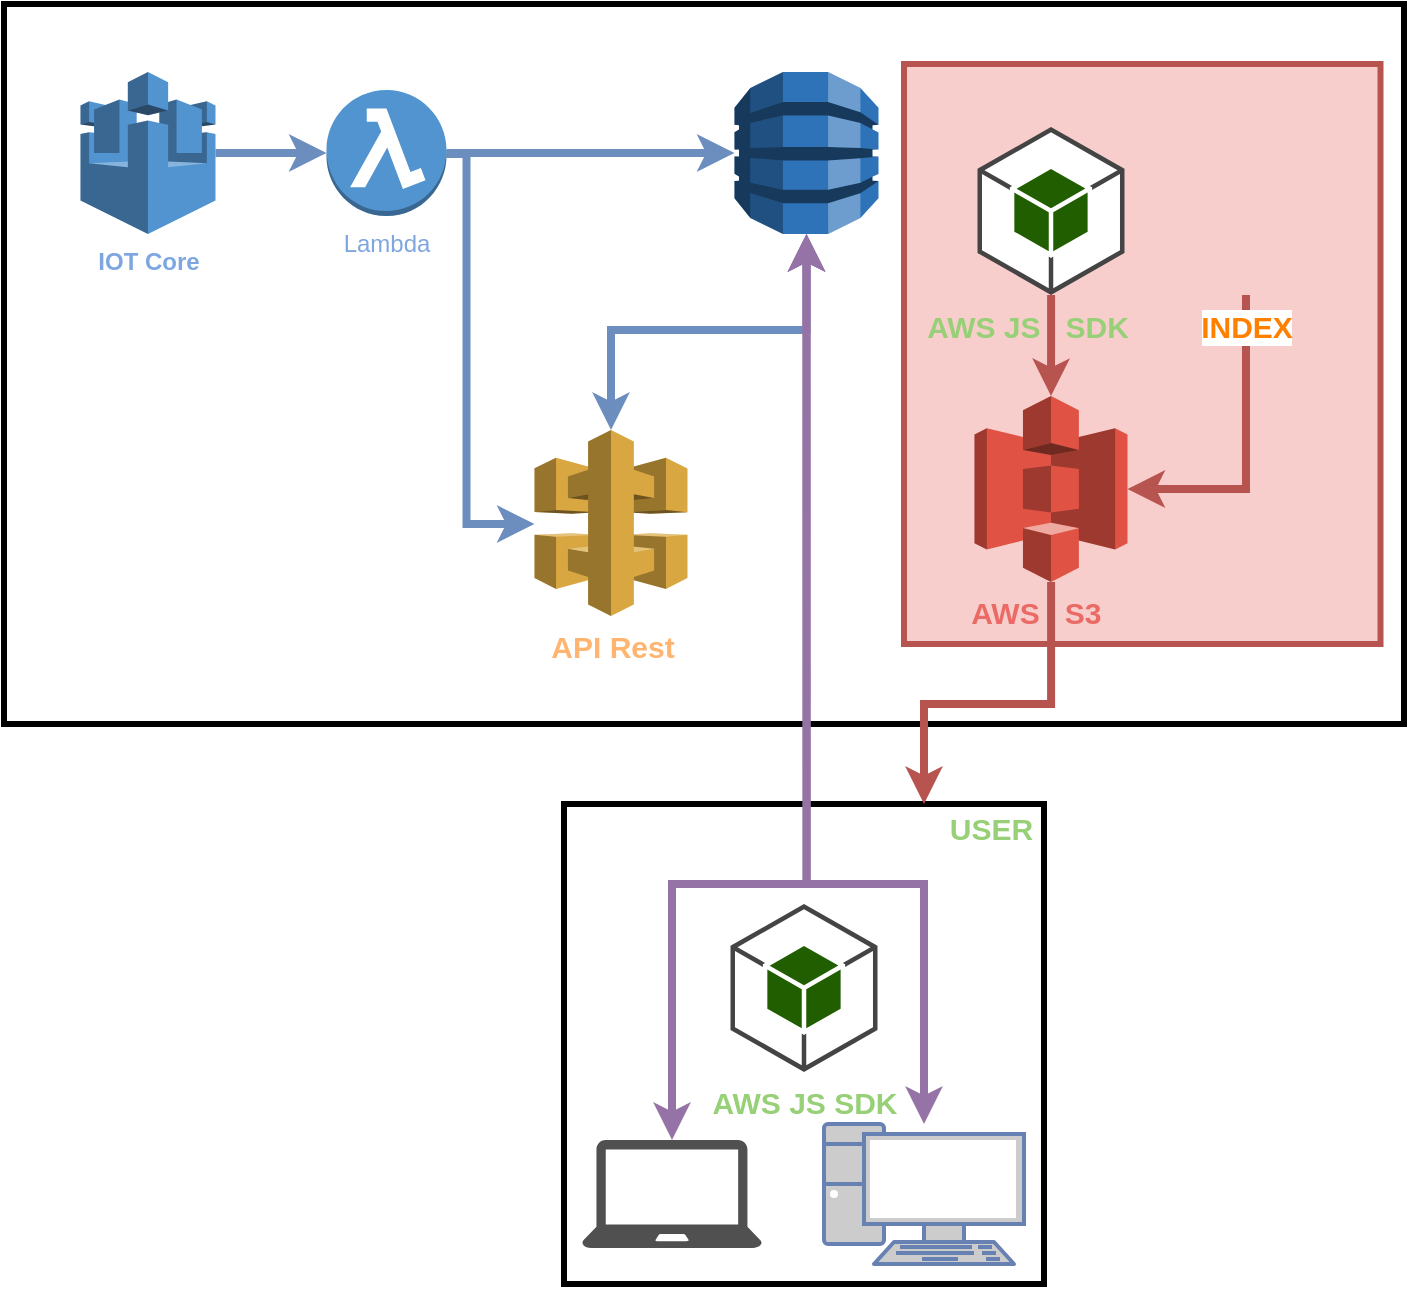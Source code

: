 <mxfile version="13.1.2" type="google"><diagram id="ziQtMFJBX06jzUtbM0dJ" name="Page-1"><mxGraphModel dx="1673" dy="839" grid="1" gridSize="10" guides="1" tooltips="1" connect="1" arrows="1" fold="1" page="1" pageScale="1" pageWidth="827" pageHeight="1169" math="0" shadow="0"><root><mxCell id="0"/><mxCell id="1" parent="0"/><mxCell id="seWokSvgUJuveMFhgEfS-74" value="" style="group;strokeWidth=3;" parent="1" vertex="1" connectable="0"><mxGeometry x="360" y="440" width="240" height="240" as="geometry"/></mxCell><mxCell id="seWokSvgUJuveMFhgEfS-52" value="&lt;font style=&quot;font-size: 15px&quot;&gt;&lt;b&gt;&amp;nbsp; &amp;nbsp; &amp;nbsp; &amp;nbsp; &amp;nbsp; &amp;nbsp; &amp;nbsp; &amp;nbsp; &amp;nbsp; &amp;nbsp; &amp;nbsp; &amp;nbsp; &amp;nbsp; &amp;nbsp; &amp;nbsp; &amp;nbsp; &amp;nbsp;&amp;nbsp; &amp;nbsp; &amp;nbsp; &amp;nbsp; &amp;nbsp; &amp;nbsp;&amp;nbsp;&lt;font color=&quot;#97d077&quot; style=&quot;font-size: 15px&quot;&gt;USER&lt;/font&gt;&lt;br&gt;&lt;/b&gt;&lt;/font&gt;&lt;br&gt;&lt;br&gt;&lt;br&gt;&lt;br&gt;&lt;br&gt;&lt;br&gt;&lt;br&gt;&lt;br&gt;&lt;br&gt;&lt;br&gt;&lt;br&gt;&lt;br&gt;&lt;br&gt;&lt;br&gt;&lt;br&gt;" style="whiteSpace=wrap;html=1;aspect=fixed;strokeWidth=3;" parent="seWokSvgUJuveMFhgEfS-74" vertex="1"><mxGeometry width="240" height="240" as="geometry"/></mxCell><mxCell id="seWokSvgUJuveMFhgEfS-53" value="" style="fontColor=#0066CC;verticalAlign=top;verticalLabelPosition=bottom;labelPosition=center;align=center;html=1;outlineConnect=0;fillColor=#CCCCCC;strokeColor=#6881B3;gradientColor=none;gradientDirection=north;strokeWidth=2;shape=mxgraph.networks.pc;" parent="seWokSvgUJuveMFhgEfS-74" vertex="1"><mxGeometry x="130" y="160" width="100" height="70" as="geometry"/></mxCell><mxCell id="seWokSvgUJuveMFhgEfS-54" value="" style="pointerEvents=1;shadow=0;dashed=0;html=1;strokeColor=none;fillColor=#505050;labelPosition=center;verticalLabelPosition=bottom;verticalAlign=top;outlineConnect=0;align=center;shape=mxgraph.office.devices.laptop;" parent="seWokSvgUJuveMFhgEfS-74" vertex="1"><mxGeometry x="9" y="168" width="90" height="54" as="geometry"/></mxCell><mxCell id="seWokSvgUJuveMFhgEfS-72" value="&lt;b style=&quot;color: rgb(151 , 208 , 119) ; font-size: 15px&quot;&gt;AWS JS SDK&lt;/b&gt;&lt;font color=&quot;#97d077&quot; size=&quot;1&quot;&gt;&lt;b style=&quot;font-size: 15px&quot;&gt;&lt;br&gt;&lt;/b&gt;&lt;/font&gt;" style="outlineConnect=0;dashed=0;verticalLabelPosition=bottom;verticalAlign=top;align=center;html=1;shape=mxgraph.aws3.android;fillColor=#205E00;gradientColor=none;" parent="seWokSvgUJuveMFhgEfS-74" vertex="1"><mxGeometry x="83.25" y="50" width="73.5" height="84" as="geometry"/></mxCell><mxCell id="-TSFRv0ZawSh6oYLtxCx-22" value="" style="shape=image;html=1;verticalAlign=top;verticalLabelPosition=bottom;labelBackgroundColor=#ffffff;imageAspect=0;aspect=fixed;image=https://cdn4.iconfinder.com/data/icons/file-extension-names-vol-5-1/512/38-128.png" vertex="1" parent="seWokSvgUJuveMFhgEfS-74"><mxGeometry x="20" y="178" width="30" height="30" as="geometry"/></mxCell><mxCell id="-TSFRv0ZawSh6oYLtxCx-30" value="" style="shape=image;html=1;verticalAlign=top;verticalLabelPosition=bottom;labelBackgroundColor=#ffffff;imageAspect=0;aspect=fixed;image=https://cdn4.iconfinder.com/data/icons/file-extension-names-vol-5-1/512/38-128.png" vertex="1" parent="seWokSvgUJuveMFhgEfS-74"><mxGeometry x="152" y="174" width="30" height="30" as="geometry"/></mxCell><mxCell id="seWokSvgUJuveMFhgEfS-33" value="" style="rounded=0;whiteSpace=wrap;html=1;strokeWidth=3;" parent="1" vertex="1"><mxGeometry x="80" y="40" width="700" height="360" as="geometry"/></mxCell><mxCell id="seWokSvgUJuveMFhgEfS-32" value="" style="group;strokeWidth=3;" parent="1" vertex="1" connectable="0"><mxGeometry x="118.25" y="65" width="650" height="310" as="geometry"/></mxCell><mxCell id="seWokSvgUJuveMFhgEfS-21" value="" style="outlineConnect=0;dashed=0;verticalLabelPosition=bottom;verticalAlign=top;align=center;html=1;shape=mxgraph.aws3.dynamo_db;fillColor=#2E73B8;gradientColor=none;" parent="seWokSvgUJuveMFhgEfS-32" vertex="1"><mxGeometry x="327" y="9" width="72" height="81" as="geometry"/></mxCell><mxCell id="seWokSvgUJuveMFhgEfS-22" value="&lt;font color=&quot;#7ea6e0&quot; style=&quot;font-size: 12px&quot;&gt;&lt;b&gt;IOT Core&lt;/b&gt;&lt;/font&gt;" style="outlineConnect=0;dashed=0;verticalLabelPosition=bottom;verticalAlign=top;align=center;html=1;shape=mxgraph.aws3.aws_iot;fillColor=#5294CF;gradientColor=none;" parent="seWokSvgUJuveMFhgEfS-32" vertex="1"><mxGeometry y="9" width="67.5" height="81" as="geometry"/></mxCell><mxCell id="seWokSvgUJuveMFhgEfS-23" style="edgeStyle=orthogonalEdgeStyle;rounded=0;orthogonalLoop=1;jettySize=auto;html=1;fillColor=#dae8fc;strokeColor=#6c8ebf;strokeWidth=4;exitX=1;exitY=0.5;exitDx=0;exitDy=0;exitPerimeter=0;" parent="seWokSvgUJuveMFhgEfS-32" source="seWokSvgUJuveMFhgEfS-25" target="seWokSvgUJuveMFhgEfS-21" edge="1"><mxGeometry relative="1" as="geometry"><Array as="points"><mxPoint x="293" y="50"/><mxPoint x="293" y="50"/></Array><mxPoint x="103" y="49.5" as="sourcePoint"/></mxGeometry></mxCell><mxCell id="seWokSvgUJuveMFhgEfS-24" style="edgeStyle=orthogonalEdgeStyle;rounded=0;orthogonalLoop=1;jettySize=auto;html=1;startArrow=none;startFill=0;strokeWidth=4;fillColor=#dae8fc;strokeColor=#6c8ebf;" parent="seWokSvgUJuveMFhgEfS-32" target="seWokSvgUJuveMFhgEfS-27" edge="1"><mxGeometry relative="1" as="geometry"><mxPoint x="183" y="50" as="sourcePoint"/><Array as="points"><mxPoint x="193" y="50"/><mxPoint x="193" y="235"/></Array></mxGeometry></mxCell><mxCell id="seWokSvgUJuveMFhgEfS-25" value="&lt;font color=&quot;#7ea6e0&quot;&gt;Lambda&lt;/font&gt;" style="outlineConnect=0;dashed=0;verticalLabelPosition=bottom;verticalAlign=top;align=center;html=1;shape=mxgraph.aws3.lambda_function;fillColor=#5294CF;gradientColor=none;" parent="seWokSvgUJuveMFhgEfS-32" vertex="1"><mxGeometry x="123" y="18" width="60" height="63" as="geometry"/></mxCell><mxCell id="seWokSvgUJuveMFhgEfS-30" style="edgeStyle=orthogonalEdgeStyle;rounded=0;orthogonalLoop=1;jettySize=auto;html=1;entryX=0;entryY=0.5;entryDx=0;entryDy=0;entryPerimeter=0;strokeWidth=4;fillColor=#dae8fc;strokeColor=#6c8ebf;" parent="seWokSvgUJuveMFhgEfS-32" source="seWokSvgUJuveMFhgEfS-22" target="seWokSvgUJuveMFhgEfS-25" edge="1"><mxGeometry relative="1" as="geometry"/></mxCell><mxCell id="seWokSvgUJuveMFhgEfS-26" style="edgeStyle=orthogonalEdgeStyle;rounded=0;orthogonalLoop=1;jettySize=auto;html=1;entryX=0.5;entryY=1;entryDx=0;entryDy=0;entryPerimeter=0;strokeWidth=4;startArrow=classic;startFill=1;fillColor=#dae8fc;strokeColor=#6c8ebf;exitX=0.5;exitY=0;exitDx=0;exitDy=0;exitPerimeter=0;" parent="seWokSvgUJuveMFhgEfS-32" source="seWokSvgUJuveMFhgEfS-27" target="seWokSvgUJuveMFhgEfS-21" edge="1"><mxGeometry relative="1" as="geometry"><Array as="points"><mxPoint x="265" y="138"/><mxPoint x="363" y="138"/></Array></mxGeometry></mxCell><mxCell id="seWokSvgUJuveMFhgEfS-27" value="&lt;font style=&quot;font-size: 15px&quot; color=&quot;#ffb570&quot;&gt;&lt;b&gt;API Rest&lt;/b&gt;&lt;/font&gt;" style="outlineConnect=0;dashed=0;verticalLabelPosition=bottom;verticalAlign=top;align=center;html=1;shape=mxgraph.aws3.api_gateway;fillColor=#D9A741;gradientColor=none;" parent="seWokSvgUJuveMFhgEfS-32" vertex="1"><mxGeometry x="227" y="188" width="76.5" height="93" as="geometry"/></mxCell><mxCell id="-TSFRv0ZawSh6oYLtxCx-5" value="" style="group" vertex="1" connectable="0" parent="seWokSvgUJuveMFhgEfS-32"><mxGeometry x="411.75" y="5" width="238.25" height="290" as="geometry"/></mxCell><mxCell id="-TSFRv0ZawSh6oYLtxCx-3" value="" style="rounded=0;whiteSpace=wrap;html=1;fillColor=#f8cecc;strokeColor=#b85450;strokeWidth=3;" vertex="1" parent="-TSFRv0ZawSh6oYLtxCx-5"><mxGeometry width="238.25" height="290" as="geometry"/></mxCell><mxCell id="seWokSvgUJuveMFhgEfS-28" value="&lt;font color=&quot;#ea6b66&quot; style=&quot;font-size: 15px&quot;&gt;&lt;b&gt;AWS&amp;nbsp; &amp;nbsp;S3&amp;nbsp; &amp;nbsp;&amp;nbsp;&lt;/b&gt;&lt;/font&gt;" style="outlineConnect=0;dashed=0;verticalLabelPosition=bottom;verticalAlign=top;align=center;html=1;shape=mxgraph.aws3.s3;fillColor=#E05243;gradientColor=none;" parent="-TSFRv0ZawSh6oYLtxCx-5" vertex="1"><mxGeometry x="35.25" y="166" width="76.5" height="93" as="geometry"/></mxCell><mxCell id="seWokSvgUJuveMFhgEfS-29" value="&lt;b style=&quot;color: rgb(151 , 208 , 119) ; font-size: 15px&quot;&gt;AWS JS&amp;nbsp; &amp;nbsp;SDK&amp;nbsp; &amp;nbsp; &amp;nbsp;&amp;nbsp;&lt;/b&gt;&lt;font color=&quot;#97d077&quot; size=&quot;1&quot;&gt;&lt;b style=&quot;font-size: 15px&quot;&gt;&lt;br&gt;&lt;/b&gt;&lt;/font&gt;" style="outlineConnect=0;dashed=0;verticalLabelPosition=bottom;verticalAlign=top;align=center;html=1;shape=mxgraph.aws3.android;fillColor=#205E00;gradientColor=none;" parent="-TSFRv0ZawSh6oYLtxCx-5" vertex="1"><mxGeometry x="36.75" y="31.5" width="73.5" height="84" as="geometry"/></mxCell><mxCell id="seWokSvgUJuveMFhgEfS-31" style="edgeStyle=orthogonalEdgeStyle;rounded=0;orthogonalLoop=1;jettySize=auto;html=1;strokeWidth=4;fillColor=#f8cecc;strokeColor=#b85450;entryX=0.5;entryY=0;entryDx=0;entryDy=0;entryPerimeter=0;" parent="-TSFRv0ZawSh6oYLtxCx-5" source="seWokSvgUJuveMFhgEfS-29" target="seWokSvgUJuveMFhgEfS-28" edge="1"><mxGeometry relative="1" as="geometry"><mxPoint x="68.25" y="201" as="targetPoint"/><Array as="points"/></mxGeometry></mxCell><mxCell id="-TSFRv0ZawSh6oYLtxCx-4" style="edgeStyle=orthogonalEdgeStyle;rounded=0;orthogonalLoop=1;jettySize=auto;html=1;exitX=0.5;exitY=1;exitDx=0;exitDy=0;entryX=1;entryY=0.5;entryDx=0;entryDy=0;entryPerimeter=0;fillColor=#f8cecc;strokeColor=#b85450;strokeWidth=4;" edge="1" parent="-TSFRv0ZawSh6oYLtxCx-5" source="-TSFRv0ZawSh6oYLtxCx-1" target="seWokSvgUJuveMFhgEfS-28"><mxGeometry relative="1" as="geometry"/></mxCell><mxCell id="-TSFRv0ZawSh6oYLtxCx-1" value="&lt;font color=&quot;#ff8000&quot; style=&quot;font-size: 15px&quot;&gt;&lt;b style=&quot;background-color: rgb(255 , 255 , 255)&quot;&gt;INDEX&lt;/b&gt;&lt;/font&gt;" style="shape=image;html=1;verticalAlign=top;verticalLabelPosition=bottom;labelBackgroundColor=#ffffff;imageAspect=0;aspect=fixed;image=https://cdn4.iconfinder.com/data/icons/file-extension-names-vol-5-1/512/38-128.png" vertex="1" parent="-TSFRv0ZawSh6oYLtxCx-5"><mxGeometry x="130" y="33.5" width="82" height="82" as="geometry"/></mxCell><mxCell id="seWokSvgUJuveMFhgEfS-56" style="edgeStyle=orthogonalEdgeStyle;rounded=0;orthogonalLoop=1;jettySize=auto;html=1;entryX=0.5;entryY=1;entryDx=0;entryDy=0;entryPerimeter=0;strokeWidth=4;fillColor=#e1d5e7;strokeColor=#9673a6;startArrow=classic;startFill=1;" parent="1" source="seWokSvgUJuveMFhgEfS-53" target="seWokSvgUJuveMFhgEfS-21" edge="1"><mxGeometry relative="1" as="geometry"><Array as="points"><mxPoint x="540" y="480"/><mxPoint x="481" y="480"/></Array></mxGeometry></mxCell><mxCell id="seWokSvgUJuveMFhgEfS-55" style="edgeStyle=orthogonalEdgeStyle;rounded=0;orthogonalLoop=1;jettySize=auto;html=1;entryX=0.5;entryY=1;entryDx=0;entryDy=0;entryPerimeter=0;strokeWidth=4;startArrow=classic;startFill=1;fillColor=#e1d5e7;strokeColor=#9673a6;" parent="1" source="seWokSvgUJuveMFhgEfS-54" target="seWokSvgUJuveMFhgEfS-21" edge="1"><mxGeometry relative="1" as="geometry"><Array as="points"><mxPoint x="414" y="480"/><mxPoint x="481" y="480"/></Array></mxGeometry></mxCell><mxCell id="seWokSvgUJuveMFhgEfS-73" style="edgeStyle=orthogonalEdgeStyle;rounded=0;orthogonalLoop=1;jettySize=auto;html=1;entryX=0.75;entryY=0;entryDx=0;entryDy=0;strokeWidth=4;fillColor=#f8cecc;strokeColor=#b85450;" parent="1" source="seWokSvgUJuveMFhgEfS-28" target="seWokSvgUJuveMFhgEfS-52" edge="1"><mxGeometry relative="1" as="geometry"><Array as="points"><mxPoint x="604" y="390"/><mxPoint x="540" y="390"/></Array></mxGeometry></mxCell></root></mxGraphModel></diagram></mxfile>